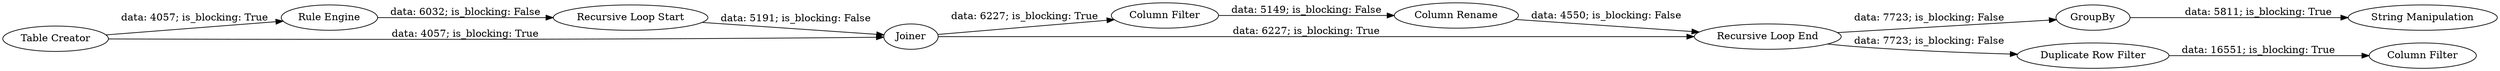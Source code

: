 digraph {
	"7908037772113412246_9" [label=GroupBy]
	"7908037772113412246_3" [label="Recursive Loop Start"]
	"7908037772113412246_6" [label="Column Filter"]
	"7908037772113412246_7" [label="Column Rename"]
	"7908037772113412246_8" [label="Rule Engine"]
	"7908037772113412246_12" [label="Column Filter"]
	"7908037772113412246_5" [label="Recursive Loop End"]
	"7908037772113412246_13" [label="String Manipulation"]
	"7908037772113412246_4" [label=Joiner]
	"7908037772113412246_1" [label="Table Creator"]
	"7908037772113412246_10" [label="Duplicate Row Filter"]
	"7908037772113412246_1" -> "7908037772113412246_4" [label="data: 4057; is_blocking: True"]
	"7908037772113412246_3" -> "7908037772113412246_4" [label="data: 5191; is_blocking: False"]
	"7908037772113412246_1" -> "7908037772113412246_8" [label="data: 4057; is_blocking: True"]
	"7908037772113412246_10" -> "7908037772113412246_12" [label="data: 16551; is_blocking: True"]
	"7908037772113412246_4" -> "7908037772113412246_6" [label="data: 6227; is_blocking: True"]
	"7908037772113412246_4" -> "7908037772113412246_5" [label="data: 6227; is_blocking: True"]
	"7908037772113412246_5" -> "7908037772113412246_10" [label="data: 7723; is_blocking: False"]
	"7908037772113412246_6" -> "7908037772113412246_7" [label="data: 5149; is_blocking: False"]
	"7908037772113412246_8" -> "7908037772113412246_3" [label="data: 6032; is_blocking: False"]
	"7908037772113412246_7" -> "7908037772113412246_5" [label="data: 4550; is_blocking: False"]
	"7908037772113412246_5" -> "7908037772113412246_9" [label="data: 7723; is_blocking: False"]
	"7908037772113412246_9" -> "7908037772113412246_13" [label="data: 5811; is_blocking: True"]
	rankdir=LR
}
